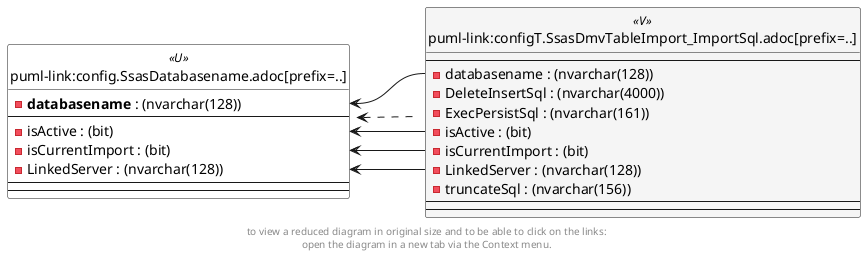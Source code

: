 @startuml
left to right direction
'top to bottom direction
hide circle
'avoide "." issues:
set namespaceSeparator none


skinparam class {
  BackgroundColor White
  BackgroundColor<<FN>> Yellow
  BackgroundColor<<FS>> Yellow
  BackgroundColor<<FT>> LightGray
  BackgroundColor<<IF>> Yellow
  BackgroundColor<<IS>> Yellow
  BackgroundColor<<P>> Aqua
  BackgroundColor<<PC>> Aqua
  BackgroundColor<<SN>> Yellow
  BackgroundColor<<SO>> SlateBlue
  BackgroundColor<<TF>> LightGray
  BackgroundColor<<TR>> Tomato
  BackgroundColor<<U>> White
  BackgroundColor<<V>> WhiteSmoke
  BackgroundColor<<X>> Aqua
}


entity "puml-link:config.SsasDatabasename.adoc[prefix=..]" as config.SsasDatabasename << U >> {
  - **databasename** : (nvarchar(128))
  --
  - isActive : (bit)
  - isCurrentImport : (bit)
  - LinkedServer : (nvarchar(128))
  --
  --
}

entity "puml-link:configT.SsasDmvTableImport_ImportSql.adoc[prefix=..]" as configT.SsasDmvTableImport_ImportSql << V >> {
  --
  - databasename : (nvarchar(128))
  - DeleteInsertSql : (nvarchar(4000))
  - ExecPersistSql : (nvarchar(161))
  - isActive : (bit)
  - isCurrentImport : (bit)
  - LinkedServer : (nvarchar(128))
  - truncateSql : (nvarchar(156))
  --
  --
}

config.SsasDatabasename <.. configT.SsasDmvTableImport_ImportSql
config.SsasDatabasename::databasename <-- configT.SsasDmvTableImport_ImportSql::databasename
config.SsasDatabasename::isActive <-- configT.SsasDmvTableImport_ImportSql::isActive
config.SsasDatabasename::isCurrentImport <-- configT.SsasDmvTableImport_ImportSql::isCurrentImport
config.SsasDatabasename::LinkedServer <-- configT.SsasDmvTableImport_ImportSql::LinkedServer
footer
to view a reduced diagram in original size and to be able to click on the links:
open the diagram in a new tab via the Context menu.
end footer

@enduml

